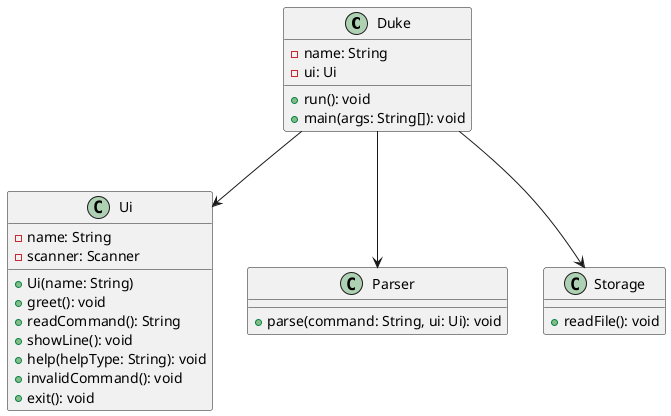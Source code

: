 @startuml

class Duke {
    -name: String
    -ui: Ui
    +run(): void
    +main(args: String[]): void
}

class Ui {
    -name: String
    -scanner: Scanner
    +Ui(name: String)
    +greet(): void
    +readCommand(): String
    +showLine(): void
    +help(helpType: String): void
    +invalidCommand(): void
    +exit(): void
}

class Parser {
    +parse(command: String, ui: Ui): void
}

class Storage {
    +readFile(): void
}

Duke --> Ui
Duke --> Parser
Duke --> Storage

@enduml
